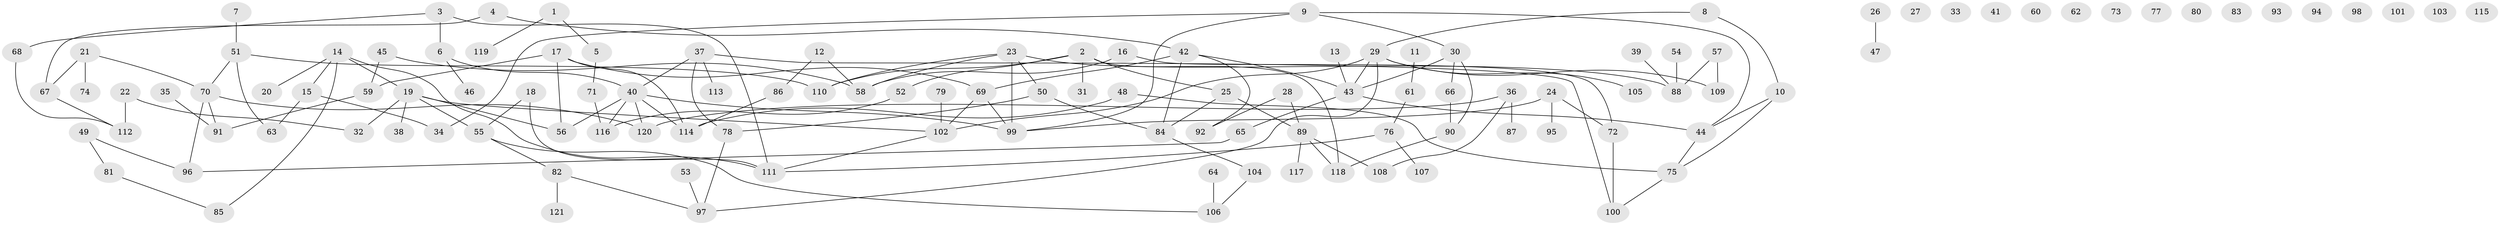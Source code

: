 // Generated by graph-tools (version 1.1) at 2025/33/03/09/25 02:33:26]
// undirected, 121 vertices, 143 edges
graph export_dot {
graph [start="1"]
  node [color=gray90,style=filled];
  1;
  2;
  3;
  4;
  5;
  6;
  7;
  8;
  9;
  10;
  11;
  12;
  13;
  14;
  15;
  16;
  17;
  18;
  19;
  20;
  21;
  22;
  23;
  24;
  25;
  26;
  27;
  28;
  29;
  30;
  31;
  32;
  33;
  34;
  35;
  36;
  37;
  38;
  39;
  40;
  41;
  42;
  43;
  44;
  45;
  46;
  47;
  48;
  49;
  50;
  51;
  52;
  53;
  54;
  55;
  56;
  57;
  58;
  59;
  60;
  61;
  62;
  63;
  64;
  65;
  66;
  67;
  68;
  69;
  70;
  71;
  72;
  73;
  74;
  75;
  76;
  77;
  78;
  79;
  80;
  81;
  82;
  83;
  84;
  85;
  86;
  87;
  88;
  89;
  90;
  91;
  92;
  93;
  94;
  95;
  96;
  97;
  98;
  99;
  100;
  101;
  102;
  103;
  104;
  105;
  106;
  107;
  108;
  109;
  110;
  111;
  112;
  113;
  114;
  115;
  116;
  117;
  118;
  119;
  120;
  121;
  1 -- 5;
  1 -- 119;
  2 -- 25;
  2 -- 31;
  2 -- 52;
  2 -- 110;
  2 -- 118;
  3 -- 6;
  3 -- 68;
  3 -- 111;
  4 -- 42;
  4 -- 67;
  5 -- 71;
  6 -- 40;
  6 -- 46;
  7 -- 51;
  8 -- 10;
  8 -- 29;
  9 -- 30;
  9 -- 34;
  9 -- 44;
  9 -- 99;
  10 -- 44;
  10 -- 75;
  11 -- 61;
  12 -- 58;
  12 -- 86;
  13 -- 43;
  14 -- 15;
  14 -- 19;
  14 -- 20;
  14 -- 85;
  14 -- 111;
  15 -- 34;
  15 -- 63;
  16 -- 58;
  16 -- 72;
  17 -- 56;
  17 -- 59;
  17 -- 69;
  17 -- 114;
  18 -- 55;
  18 -- 111;
  19 -- 32;
  19 -- 38;
  19 -- 55;
  19 -- 56;
  19 -- 102;
  21 -- 67;
  21 -- 70;
  21 -- 74;
  22 -- 32;
  22 -- 112;
  23 -- 50;
  23 -- 58;
  23 -- 88;
  23 -- 99;
  23 -- 110;
  24 -- 72;
  24 -- 95;
  24 -- 99;
  25 -- 84;
  25 -- 89;
  26 -- 47;
  28 -- 89;
  28 -- 92;
  29 -- 43;
  29 -- 97;
  29 -- 102;
  29 -- 105;
  29 -- 109;
  30 -- 43;
  30 -- 66;
  30 -- 90;
  35 -- 91;
  36 -- 87;
  36 -- 108;
  36 -- 120;
  37 -- 40;
  37 -- 78;
  37 -- 100;
  37 -- 113;
  39 -- 88;
  40 -- 56;
  40 -- 99;
  40 -- 114;
  40 -- 116;
  40 -- 120;
  42 -- 43;
  42 -- 69;
  42 -- 84;
  42 -- 92;
  43 -- 44;
  43 -- 65;
  44 -- 75;
  45 -- 58;
  45 -- 59;
  48 -- 75;
  48 -- 114;
  49 -- 81;
  49 -- 96;
  50 -- 78;
  50 -- 84;
  51 -- 63;
  51 -- 70;
  51 -- 110;
  52 -- 116;
  53 -- 97;
  54 -- 88;
  55 -- 82;
  55 -- 106;
  57 -- 88;
  57 -- 109;
  59 -- 91;
  61 -- 76;
  64 -- 106;
  65 -- 96;
  66 -- 90;
  67 -- 112;
  68 -- 112;
  69 -- 99;
  69 -- 102;
  70 -- 91;
  70 -- 96;
  70 -- 120;
  71 -- 116;
  72 -- 100;
  75 -- 100;
  76 -- 107;
  76 -- 111;
  78 -- 97;
  79 -- 102;
  81 -- 85;
  82 -- 97;
  82 -- 121;
  84 -- 104;
  86 -- 114;
  89 -- 108;
  89 -- 117;
  89 -- 118;
  90 -- 118;
  102 -- 111;
  104 -- 106;
}
